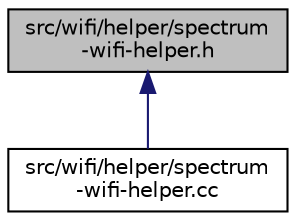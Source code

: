 digraph "src/wifi/helper/spectrum-wifi-helper.h"
{
 // LATEX_PDF_SIZE
  edge [fontname="Helvetica",fontsize="10",labelfontname="Helvetica",labelfontsize="10"];
  node [fontname="Helvetica",fontsize="10",shape=record];
  Node1 [label="src/wifi/helper/spectrum\l-wifi-helper.h",height=0.2,width=0.4,color="black", fillcolor="grey75", style="filled", fontcolor="black",tooltip=" "];
  Node1 -> Node2 [dir="back",color="midnightblue",fontsize="10",style="solid",fontname="Helvetica"];
  Node2 [label="src/wifi/helper/spectrum\l-wifi-helper.cc",height=0.2,width=0.4,color="black", fillcolor="white", style="filled",URL="$spectrum-wifi-helper_8cc.html",tooltip=" "];
}
